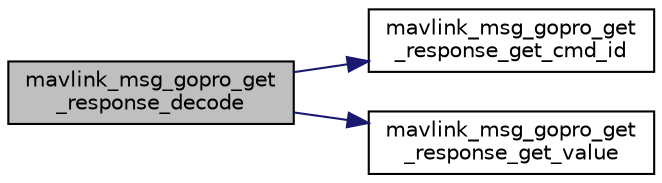 digraph "mavlink_msg_gopro_get_response_decode"
{
 // INTERACTIVE_SVG=YES
  edge [fontname="Helvetica",fontsize="10",labelfontname="Helvetica",labelfontsize="10"];
  node [fontname="Helvetica",fontsize="10",shape=record];
  rankdir="LR";
  Node1 [label="mavlink_msg_gopro_get\l_response_decode",height=0.2,width=0.4,color="black", fillcolor="grey75", style="filled" fontcolor="black"];
  Node1 -> Node2 [color="midnightblue",fontsize="10",style="solid",fontname="Helvetica"];
  Node2 [label="mavlink_msg_gopro_get\l_response_get_cmd_id",height=0.2,width=0.4,color="black", fillcolor="white", style="filled",URL="$mavlink__msg__gopro__get__response_8h.html#a4c0ee6bc60c20043ccfc22efbb30a6f1",tooltip="Send a gopro_get_response message. "];
  Node1 -> Node3 [color="midnightblue",fontsize="10",style="solid",fontname="Helvetica"];
  Node3 [label="mavlink_msg_gopro_get\l_response_get_value",height=0.2,width=0.4,color="black", fillcolor="white", style="filled",URL="$mavlink__msg__gopro__get__response_8h.html#a54ee5313e2db98f38fccc4837674c39c",tooltip="Get field value from gopro_get_response message. "];
}
